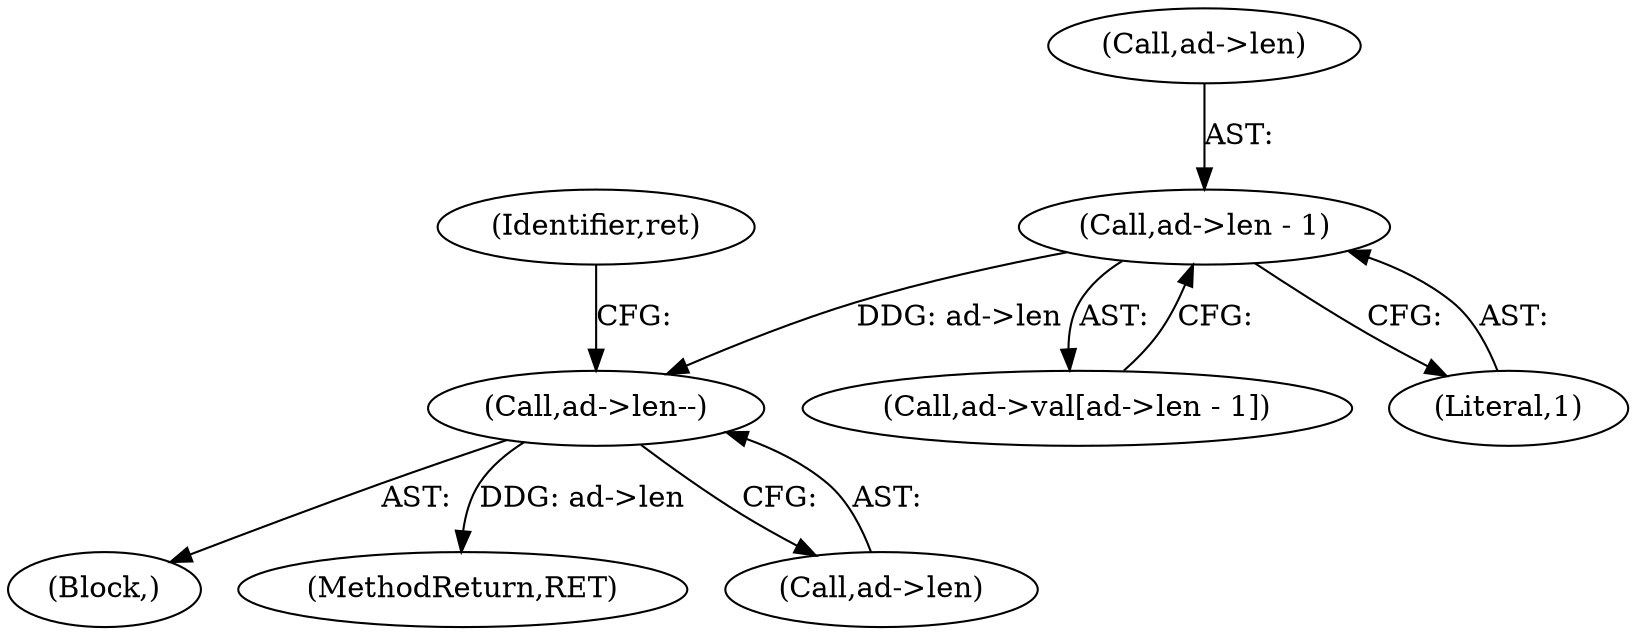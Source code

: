 digraph "0_heimdal_b1e699103f08d6a0ca46a122193c9da65f6cf837_1@pointer" {
"1000777" [label="(Call,ad->len - 1)"];
"1000782" [label="(Call,ad->len--)"];
"1000764" [label="(Block,)"];
"1001127" [label="(MethodReturn,RET)"];
"1000773" [label="(Call,ad->val[ad->len - 1])"];
"1000778" [label="(Call,ad->len)"];
"1000782" [label="(Call,ad->len--)"];
"1000787" [label="(Identifier,ret)"];
"1000781" [label="(Literal,1)"];
"1000783" [label="(Call,ad->len)"];
"1000777" [label="(Call,ad->len - 1)"];
"1000777" -> "1000773"  [label="AST: "];
"1000777" -> "1000781"  [label="CFG: "];
"1000778" -> "1000777"  [label="AST: "];
"1000781" -> "1000777"  [label="AST: "];
"1000773" -> "1000777"  [label="CFG: "];
"1000777" -> "1000782"  [label="DDG: ad->len"];
"1000782" -> "1000764"  [label="AST: "];
"1000782" -> "1000783"  [label="CFG: "];
"1000783" -> "1000782"  [label="AST: "];
"1000787" -> "1000782"  [label="CFG: "];
"1000782" -> "1001127"  [label="DDG: ad->len"];
}
